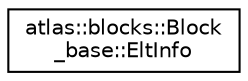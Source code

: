 digraph "Graphical Class Hierarchy"
{
  edge [fontname="Helvetica",fontsize="10",labelfontname="Helvetica",labelfontsize="10"];
  node [fontname="Helvetica",fontsize="10",shape=record];
  rankdir="LR";
  Node1 [label="atlas::blocks::Block\l_base::EltInfo",height=0.2,width=0.4,color="black", fillcolor="white", style="filled",URL="$structatlas_1_1blocks_1_1Block__base_1_1EltInfo.html"];
}
